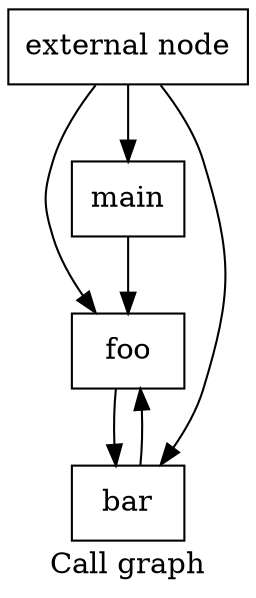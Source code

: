 digraph "Call graph" {
	label="Call graph";

	Node0x7f9924411040 [shape=record,label="{external node}"];
	Node0x7f9924411040 -> Node0x7f99244110d0;
	Node0x7f9924411040 -> Node0x7f9924411150;
	Node0x7f9924411040 -> Node0x7f99244111f0;
	Node0x7f99244110d0 [shape=record,label="{foo}"];
	Node0x7f99244110d0 -> Node0x7f9924411150;
	Node0x7f9924411150 [shape=record,label="{bar}"];
	Node0x7f9924411150 -> Node0x7f99244110d0;
	Node0x7f99244111f0 [shape=record,label="{main}"];
	Node0x7f99244111f0 -> Node0x7f99244110d0;
}

